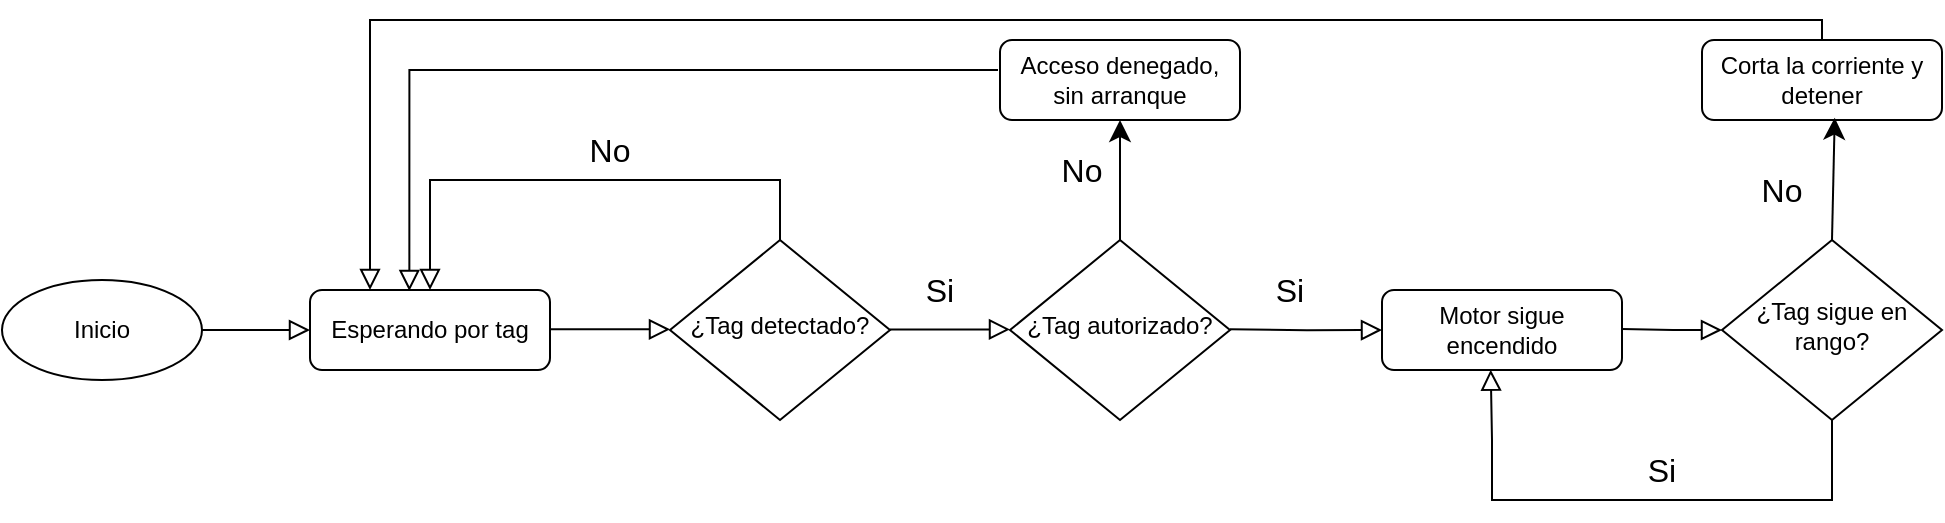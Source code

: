 <mxfile version="24.7.17" pages="3">
  <diagram id="C5RBs43oDa-KdzZeNtuy" name="Page-1">
    <mxGraphModel dx="2123" dy="714" grid="1" gridSize="10" guides="1" tooltips="1" connect="1" arrows="1" fold="1" page="1" pageScale="1" pageWidth="827" pageHeight="1169" math="0" shadow="0">
      <root>
        <mxCell id="WIyWlLk6GJQsqaUBKTNV-0" />
        <mxCell id="WIyWlLk6GJQsqaUBKTNV-1" parent="WIyWlLk6GJQsqaUBKTNV-0" />
        <mxCell id="WIyWlLk6GJQsqaUBKTNV-2" value="" style="rounded=0;html=1;jettySize=auto;orthogonalLoop=1;fontSize=11;endArrow=block;endFill=0;endSize=8;strokeWidth=1;shadow=0;labelBackgroundColor=none;edgeStyle=orthogonalEdgeStyle;" parent="WIyWlLk6GJQsqaUBKTNV-1" edge="1">
          <mxGeometry relative="1" as="geometry">
            <mxPoint x="-26" y="415" as="sourcePoint" />
            <mxPoint x="34" y="415" as="targetPoint" />
          </mxGeometry>
        </mxCell>
        <mxCell id="WIyWlLk6GJQsqaUBKTNV-7" value="Esperando por tag" style="rounded=1;whiteSpace=wrap;html=1;fontSize=12;glass=0;strokeWidth=1;shadow=0;" parent="WIyWlLk6GJQsqaUBKTNV-1" vertex="1">
          <mxGeometry x="34" y="395" width="120" height="40" as="geometry" />
        </mxCell>
        <mxCell id="WIyWlLk6GJQsqaUBKTNV-10" value="¿Tag detectado?" style="rhombus;whiteSpace=wrap;html=1;shadow=0;fontFamily=Helvetica;fontSize=12;align=center;strokeWidth=1;spacing=6;spacingTop=-4;" parent="WIyWlLk6GJQsqaUBKTNV-1" vertex="1">
          <mxGeometry x="214" y="370" width="110" height="90" as="geometry" />
        </mxCell>
        <mxCell id="WgCrSwJNk1C0Lviw78UZ-2" value="" style="rounded=0;html=1;jettySize=auto;orthogonalLoop=1;fontSize=11;endArrow=block;endFill=0;endSize=8;strokeWidth=1;shadow=0;labelBackgroundColor=none;edgeStyle=orthogonalEdgeStyle;" edge="1" parent="WIyWlLk6GJQsqaUBKTNV-1">
          <mxGeometry relative="1" as="geometry">
            <mxPoint x="494" y="414.58" as="sourcePoint" />
            <mxPoint x="570" y="415" as="targetPoint" />
          </mxGeometry>
        </mxCell>
        <mxCell id="WgCrSwJNk1C0Lviw78UZ-28" style="edgeStyle=none;curved=1;rounded=0;orthogonalLoop=1;jettySize=auto;html=1;exitX=0.5;exitY=0;exitDx=0;exitDy=0;entryX=0.5;entryY=1;entryDx=0;entryDy=0;fontSize=12;startSize=8;endSize=8;" edge="1" parent="WIyWlLk6GJQsqaUBKTNV-1" source="WgCrSwJNk1C0Lviw78UZ-3" target="WgCrSwJNk1C0Lviw78UZ-8">
          <mxGeometry relative="1" as="geometry" />
        </mxCell>
        <mxCell id="WgCrSwJNk1C0Lviw78UZ-3" value="¿Tag autorizado?" style="rhombus;whiteSpace=wrap;html=1;shadow=0;fontFamily=Helvetica;fontSize=12;align=center;strokeWidth=1;spacing=6;spacingTop=-4;" vertex="1" parent="WIyWlLk6GJQsqaUBKTNV-1">
          <mxGeometry x="384" y="370" width="110" height="90" as="geometry" />
        </mxCell>
        <mxCell id="WgCrSwJNk1C0Lviw78UZ-5" value="Inicio" style="ellipse;whiteSpace=wrap;html=1;" vertex="1" parent="WIyWlLk6GJQsqaUBKTNV-1">
          <mxGeometry x="-120" y="390" width="100" height="50" as="geometry" />
        </mxCell>
        <mxCell id="WgCrSwJNk1C0Lviw78UZ-7" value="" style="rounded=0;html=1;jettySize=auto;orthogonalLoop=1;fontSize=11;endArrow=block;endFill=0;endSize=8;strokeWidth=1;shadow=0;labelBackgroundColor=none;edgeStyle=orthogonalEdgeStyle;exitX=0.5;exitY=0;exitDx=0;exitDy=0;entryX=0.5;entryY=0;entryDx=0;entryDy=0;" edge="1" parent="WIyWlLk6GJQsqaUBKTNV-1" source="WIyWlLk6GJQsqaUBKTNV-10" target="WIyWlLk6GJQsqaUBKTNV-7">
          <mxGeometry relative="1" as="geometry">
            <mxPoint x="264.0" y="340" as="sourcePoint" />
            <mxPoint x="74" y="270" as="targetPoint" />
            <Array as="points">
              <mxPoint x="269" y="340" />
              <mxPoint x="94" y="340" />
            </Array>
          </mxGeometry>
        </mxCell>
        <mxCell id="WgCrSwJNk1C0Lviw78UZ-8" value="Acceso denegado, sin arranque" style="rounded=1;whiteSpace=wrap;html=1;fontSize=12;glass=0;strokeWidth=1;shadow=0;" vertex="1" parent="WIyWlLk6GJQsqaUBKTNV-1">
          <mxGeometry x="379" y="270" width="120" height="40" as="geometry" />
        </mxCell>
        <mxCell id="WgCrSwJNk1C0Lviw78UZ-10" value="Si" style="text;html=1;align=center;verticalAlign=middle;whiteSpace=wrap;rounded=0;fontSize=16;" vertex="1" parent="WIyWlLk6GJQsqaUBKTNV-1">
          <mxGeometry x="319" y="380" width="60" height="30" as="geometry" />
        </mxCell>
        <mxCell id="WgCrSwJNk1C0Lviw78UZ-12" value="No" style="text;html=1;align=center;verticalAlign=middle;whiteSpace=wrap;rounded=0;fontSize=16;" vertex="1" parent="WIyWlLk6GJQsqaUBKTNV-1">
          <mxGeometry x="740" y="330" width="60" height="30" as="geometry" />
        </mxCell>
        <mxCell id="WgCrSwJNk1C0Lviw78UZ-13" value="Si" style="text;html=1;align=center;verticalAlign=middle;whiteSpace=wrap;rounded=0;fontSize=16;" vertex="1" parent="WIyWlLk6GJQsqaUBKTNV-1">
          <mxGeometry x="494" y="380" width="60" height="30" as="geometry" />
        </mxCell>
        <mxCell id="WgCrSwJNk1C0Lviw78UZ-14" value="No" style="text;html=1;align=center;verticalAlign=middle;whiteSpace=wrap;rounded=0;fontSize=16;" vertex="1" parent="WIyWlLk6GJQsqaUBKTNV-1">
          <mxGeometry x="154" y="310" width="60" height="30" as="geometry" />
        </mxCell>
        <mxCell id="WgCrSwJNk1C0Lviw78UZ-17" value="Motor sigue encendido" style="rounded=1;whiteSpace=wrap;html=1;fontSize=12;glass=0;strokeWidth=1;shadow=0;" vertex="1" parent="WIyWlLk6GJQsqaUBKTNV-1">
          <mxGeometry x="570" y="395" width="120" height="40" as="geometry" />
        </mxCell>
        <mxCell id="WgCrSwJNk1C0Lviw78UZ-18" value="¿Tag sigue en rango?" style="rhombus;whiteSpace=wrap;html=1;shadow=0;fontFamily=Helvetica;fontSize=12;align=center;strokeWidth=1;spacing=6;spacingTop=-4;" vertex="1" parent="WIyWlLk6GJQsqaUBKTNV-1">
          <mxGeometry x="740" y="370" width="110" height="90" as="geometry" />
        </mxCell>
        <mxCell id="WgCrSwJNk1C0Lviw78UZ-21" value="Si" style="text;html=1;align=center;verticalAlign=middle;whiteSpace=wrap;rounded=0;fontSize=16;" vertex="1" parent="WIyWlLk6GJQsqaUBKTNV-1">
          <mxGeometry x="680" y="470" width="60" height="30" as="geometry" />
        </mxCell>
        <mxCell id="WgCrSwJNk1C0Lviw78UZ-22" value="Corta la corriente y detener" style="rounded=1;whiteSpace=wrap;html=1;fontSize=12;glass=0;strokeWidth=1;shadow=0;" vertex="1" parent="WIyWlLk6GJQsqaUBKTNV-1">
          <mxGeometry x="730" y="270" width="120" height="40" as="geometry" />
        </mxCell>
        <mxCell id="WgCrSwJNk1C0Lviw78UZ-26" value="" style="rounded=0;html=1;jettySize=auto;orthogonalLoop=1;fontSize=11;endArrow=block;endFill=0;endSize=8;strokeWidth=1;shadow=0;labelBackgroundColor=none;edgeStyle=orthogonalEdgeStyle;" edge="1" parent="WIyWlLk6GJQsqaUBKTNV-1">
          <mxGeometry relative="1" as="geometry">
            <mxPoint x="154" y="414.64" as="sourcePoint" />
            <mxPoint x="214" y="414.64" as="targetPoint" />
          </mxGeometry>
        </mxCell>
        <mxCell id="WgCrSwJNk1C0Lviw78UZ-27" value="" style="rounded=0;html=1;jettySize=auto;orthogonalLoop=1;fontSize=11;endArrow=block;endFill=0;endSize=8;strokeWidth=1;shadow=0;labelBackgroundColor=none;edgeStyle=orthogonalEdgeStyle;" edge="1" parent="WIyWlLk6GJQsqaUBKTNV-1">
          <mxGeometry relative="1" as="geometry">
            <mxPoint x="324" y="414.71" as="sourcePoint" />
            <mxPoint x="384" y="414.71" as="targetPoint" />
          </mxGeometry>
        </mxCell>
        <mxCell id="WgCrSwJNk1C0Lviw78UZ-30" value="" style="rounded=0;html=1;jettySize=auto;orthogonalLoop=1;fontSize=11;endArrow=block;endFill=0;endSize=8;strokeWidth=1;shadow=0;labelBackgroundColor=none;edgeStyle=orthogonalEdgeStyle;entryX=0.414;entryY=0.013;entryDx=0;entryDy=0;entryPerimeter=0;" edge="1" parent="WIyWlLk6GJQsqaUBKTNV-1" target="WIyWlLk6GJQsqaUBKTNV-7">
          <mxGeometry relative="1" as="geometry">
            <mxPoint x="378" y="285" as="sourcePoint" />
            <mxPoint x="178" y="340" as="targetPoint" />
            <Array as="points">
              <mxPoint x="84" y="285" />
            </Array>
          </mxGeometry>
        </mxCell>
        <mxCell id="WgCrSwJNk1C0Lviw78UZ-32" value="" style="rounded=0;html=1;jettySize=auto;orthogonalLoop=1;fontSize=11;endArrow=block;endFill=0;endSize=8;strokeWidth=1;shadow=0;labelBackgroundColor=none;edgeStyle=orthogonalEdgeStyle;" edge="1" parent="WIyWlLk6GJQsqaUBKTNV-1">
          <mxGeometry relative="1" as="geometry">
            <mxPoint x="690" y="414.54" as="sourcePoint" />
            <mxPoint x="740" y="415" as="targetPoint" />
          </mxGeometry>
        </mxCell>
        <mxCell id="WgCrSwJNk1C0Lviw78UZ-33" style="edgeStyle=none;curved=1;rounded=0;orthogonalLoop=1;jettySize=auto;html=1;exitX=0.5;exitY=0;exitDx=0;exitDy=0;entryX=0.553;entryY=0.971;entryDx=0;entryDy=0;entryPerimeter=0;fontSize=12;startSize=8;endSize=8;" edge="1" parent="WIyWlLk6GJQsqaUBKTNV-1" source="WgCrSwJNk1C0Lviw78UZ-18" target="WgCrSwJNk1C0Lviw78UZ-22">
          <mxGeometry relative="1" as="geometry" />
        </mxCell>
        <mxCell id="WgCrSwJNk1C0Lviw78UZ-35" value="" style="rounded=0;html=1;jettySize=auto;orthogonalLoop=1;fontSize=11;endArrow=block;endFill=0;endSize=8;strokeWidth=1;shadow=0;labelBackgroundColor=none;edgeStyle=orthogonalEdgeStyle;exitX=0.5;exitY=0;exitDx=0;exitDy=0;entryX=0.25;entryY=0;entryDx=0;entryDy=0;" edge="1" parent="WIyWlLk6GJQsqaUBKTNV-1" source="WgCrSwJNk1C0Lviw78UZ-22" target="WIyWlLk6GJQsqaUBKTNV-7">
          <mxGeometry relative="1" as="geometry">
            <mxPoint x="364" y="234.5" as="sourcePoint" />
            <mxPoint x="70" y="390" as="targetPoint" />
            <Array as="points">
              <mxPoint x="790" y="260" />
              <mxPoint x="64" y="260" />
            </Array>
          </mxGeometry>
        </mxCell>
        <mxCell id="WgCrSwJNk1C0Lviw78UZ-36" value="No" style="text;html=1;align=center;verticalAlign=middle;whiteSpace=wrap;rounded=0;fontSize=16;" vertex="1" parent="WIyWlLk6GJQsqaUBKTNV-1">
          <mxGeometry x="390" y="320" width="60" height="30" as="geometry" />
        </mxCell>
        <mxCell id="WgCrSwJNk1C0Lviw78UZ-37" value="" style="rounded=0;html=1;jettySize=auto;orthogonalLoop=1;fontSize=11;endArrow=block;endFill=0;endSize=8;strokeWidth=1;shadow=0;labelBackgroundColor=none;edgeStyle=orthogonalEdgeStyle;exitX=0.5;exitY=1;exitDx=0;exitDy=0;entryX=0.453;entryY=0.996;entryDx=0;entryDy=0;entryPerimeter=0;" edge="1" parent="WIyWlLk6GJQsqaUBKTNV-1" source="WgCrSwJNk1C0Lviw78UZ-18" target="WgCrSwJNk1C0Lviw78UZ-17">
          <mxGeometry relative="1" as="geometry">
            <mxPoint x="800" y="530" as="sourcePoint" />
            <mxPoint x="640" y="470" as="targetPoint" />
            <Array as="points">
              <mxPoint x="795" y="500" />
              <mxPoint x="625" y="500" />
              <mxPoint x="625" y="470" />
              <mxPoint x="624" y="470" />
            </Array>
          </mxGeometry>
        </mxCell>
      </root>
    </mxGraphModel>
  </diagram>
  <diagram name="Copia de Page-1" id="m-dnNXUPtFriOFT18c0i">
    <mxGraphModel dx="1778" dy="506" grid="1" gridSize="10" guides="1" tooltips="1" connect="1" arrows="1" fold="1" page="1" pageScale="1" pageWidth="827" pageHeight="1169" math="0" shadow="0">
      <root>
        <mxCell id="1t54YwXjaeA_7Rw2D39V-0" />
        <mxCell id="1t54YwXjaeA_7Rw2D39V-1" parent="1t54YwXjaeA_7Rw2D39V-0" />
        <mxCell id="1t54YwXjaeA_7Rw2D39V-2" value="" style="rounded=0;html=1;jettySize=auto;orthogonalLoop=1;fontSize=11;endArrow=block;endFill=0;endSize=8;strokeWidth=1;shadow=0;labelBackgroundColor=none;edgeStyle=orthogonalEdgeStyle;" edge="1" parent="1t54YwXjaeA_7Rw2D39V-1">
          <mxGeometry relative="1" as="geometry">
            <mxPoint x="-410" y="410" as="sourcePoint" />
            <mxPoint x="-370" y="410" as="targetPoint" />
          </mxGeometry>
        </mxCell>
        <mxCell id="1t54YwXjaeA_7Rw2D39V-8" value="Inicio" style="ellipse;whiteSpace=wrap;html=1;" vertex="1" parent="1t54YwXjaeA_7Rw2D39V-1">
          <mxGeometry x="-450" y="392.5" width="40" height="35" as="geometry" />
        </mxCell>
        <mxCell id="1t54YwXjaeA_7Rw2D39V-26" value="" style="rounded=0;html=1;jettySize=auto;orthogonalLoop=1;fontSize=11;endArrow=block;endFill=0;endSize=8;strokeWidth=1;shadow=0;labelBackgroundColor=none;edgeStyle=orthogonalEdgeStyle;exitX=0.5;exitY=1;exitDx=0;exitDy=0;entryX=0.453;entryY=0.996;entryDx=0;entryDy=0;entryPerimeter=0;" edge="1" parent="1t54YwXjaeA_7Rw2D39V-1" source="1t54YwXjaeA_7Rw2D39V-16">
          <mxGeometry relative="1" as="geometry">
            <mxPoint x="800" y="530" as="sourcePoint" />
            <mxPoint x="624.36" y="434.84" as="targetPoint" />
            <Array as="points">
              <mxPoint x="795" y="500" />
              <mxPoint x="625" y="500" />
              <mxPoint x="625" y="470" />
              <mxPoint x="624" y="470" />
            </Array>
          </mxGeometry>
        </mxCell>
        <mxCell id="OhXqeRIGOG2deTX80ve6-9" value="Si" style="text;html=1;align=center;verticalAlign=middle;whiteSpace=wrap;rounded=0;fontSize=16;" vertex="1" parent="1t54YwXjaeA_7Rw2D39V-1">
          <mxGeometry x="-330" y="345" width="60" height="30" as="geometry" />
        </mxCell>
        <mxCell id="OhXqeRIGOG2deTX80ve6-27" value="¿Primera ejecución?" style="rhombus;whiteSpace=wrap;html=1;shadow=0;fontFamily=Helvetica;fontSize=12;align=center;strokeWidth=1;spacing=6;spacingTop=-4;" vertex="1" parent="1t54YwXjaeA_7Rw2D39V-1">
          <mxGeometry x="-370" y="370" width="90" height="80" as="geometry" />
        </mxCell>
        <mxCell id="OhXqeRIGOG2deTX80ve6-29" value="" style="rounded=0;html=1;jettySize=auto;orthogonalLoop=1;fontSize=11;endArrow=block;endFill=0;endSize=8;strokeWidth=1;shadow=0;labelBackgroundColor=none;edgeStyle=orthogonalEdgeStyle;" edge="1" parent="1t54YwXjaeA_7Rw2D39V-1">
          <mxGeometry relative="1" as="geometry">
            <mxPoint x="60" y="380" as="sourcePoint" />
            <mxPoint x="-60" y="395" as="targetPoint" />
            <Array as="points">
              <mxPoint x="60" y="376" />
              <mxPoint x="60" y="315" />
              <mxPoint x="-60" y="315" />
            </Array>
          </mxGeometry>
        </mxCell>
        <mxCell id="OhXqeRIGOG2deTX80ve6-30" value="No" style="text;html=1;align=center;verticalAlign=middle;whiteSpace=wrap;rounded=0;fontSize=16;" vertex="1" parent="1t54YwXjaeA_7Rw2D39V-1">
          <mxGeometry x="10" y="320" width="60" height="30" as="geometry" />
        </mxCell>
        <mxCell id="OhXqeRIGOG2deTX80ve6-32" value="" style="rounded=0;html=1;jettySize=auto;orthogonalLoop=1;fontSize=11;endArrow=block;endFill=0;endSize=8;strokeWidth=1;shadow=0;labelBackgroundColor=none;edgeStyle=orthogonalEdgeStyle;" edge="1" parent="1t54YwXjaeA_7Rw2D39V-1">
          <mxGeometry relative="1" as="geometry">
            <mxPoint x="100" y="414.71" as="sourcePoint" />
            <mxPoint x="160" y="414.71" as="targetPoint" />
            <Array as="points">
              <mxPoint x="121" y="415.05" />
              <mxPoint x="121" y="415.05" />
            </Array>
          </mxGeometry>
        </mxCell>
        <mxCell id="OhXqeRIGOG2deTX80ve6-33" value="Si" style="text;html=1;align=center;verticalAlign=middle;whiteSpace=wrap;rounded=0;fontSize=16;" vertex="1" parent="1t54YwXjaeA_7Rw2D39V-1">
          <mxGeometry x="91" y="380" width="60" height="30" as="geometry" />
        </mxCell>
        <mxCell id="OhXqeRIGOG2deTX80ve6-35" value="Inicialización LoRaWAN" style="rounded=1;whiteSpace=wrap;html=1;fontSize=12;glass=0;strokeWidth=1;shadow=0;" vertex="1" parent="1t54YwXjaeA_7Rw2D39V-1">
          <mxGeometry x="-370" y="310" width="90" height="35" as="geometry" />
        </mxCell>
        <mxCell id="OhXqeRIGOG2deTX80ve6-40" value="Esperar siguiente ciclo" style="rounded=1;whiteSpace=wrap;html=1;fontSize=12;glass=0;strokeWidth=1;shadow=0;" vertex="1" parent="1t54YwXjaeA_7Rw2D39V-1">
          <mxGeometry x="-100" y="395" width="80" height="35" as="geometry" />
        </mxCell>
        <mxCell id="OhXqeRIGOG2deTX80ve6-41" value="" style="rounded=0;html=1;jettySize=auto;orthogonalLoop=1;fontSize=11;endArrow=block;endFill=0;endSize=8;strokeWidth=1;shadow=0;labelBackgroundColor=none;edgeStyle=orthogonalEdgeStyle;entryX=0;entryY=1;entryDx=0;entryDy=0;" edge="1" parent="1t54YwXjaeA_7Rw2D39V-1">
          <mxGeometry relative="1" as="geometry">
            <mxPoint x="-139.99" y="410" as="sourcePoint" />
            <mxPoint x="-100" y="410" as="targetPoint" />
            <Array as="points">
              <mxPoint x="-139.99" y="410" />
            </Array>
          </mxGeometry>
        </mxCell>
        <mxCell id="OhXqeRIGOG2deTX80ve6-43" value="¿GPS ajustado?" style="rhombus;whiteSpace=wrap;html=1;shadow=0;fontFamily=Helvetica;fontSize=12;align=center;strokeWidth=1;spacing=6;spacingTop=-4;" vertex="1" parent="1t54YwXjaeA_7Rw2D39V-1">
          <mxGeometry x="20" y="380" width="80" height="70" as="geometry" />
        </mxCell>
        <mxCell id="OhXqeRIGOG2deTX80ve6-47" value="" style="rounded=0;html=1;jettySize=auto;orthogonalLoop=1;fontSize=11;endArrow=block;endFill=0;endSize=8;strokeWidth=1;shadow=0;labelBackgroundColor=none;edgeStyle=orthogonalEdgeStyle;" edge="1" parent="1t54YwXjaeA_7Rw2D39V-1">
          <mxGeometry relative="1" as="geometry">
            <mxPoint x="-20" y="414.76" as="sourcePoint" />
            <mxPoint x="20" y="415" as="targetPoint" />
          </mxGeometry>
        </mxCell>
        <mxCell id="OhXqeRIGOG2deTX80ve6-48" value="Preparar datos GPS" style="rounded=1;whiteSpace=wrap;html=1;fontSize=12;glass=0;strokeWidth=1;shadow=0;" vertex="1" parent="1t54YwXjaeA_7Rw2D39V-1">
          <mxGeometry x="166" y="395" width="74" height="40" as="geometry" />
        </mxCell>
        <mxCell id="OhXqeRIGOG2deTX80ve6-49" value="Enviar Datos" style="rounded=1;whiteSpace=wrap;html=1;fontSize=12;glass=0;strokeWidth=1;shadow=0;" vertex="1" parent="1t54YwXjaeA_7Rw2D39V-1">
          <mxGeometry x="270" y="430" width="42" height="40" as="geometry" />
        </mxCell>
        <mxCell id="OhXqeRIGOG2deTX80ve6-51" value="" style="rounded=0;html=1;jettySize=auto;orthogonalLoop=1;fontSize=11;endArrow=block;endFill=0;endSize=8;strokeWidth=1;shadow=0;labelBackgroundColor=none;edgeStyle=orthogonalEdgeStyle;entryX=0.5;entryY=0;entryDx=0;entryDy=0;" edge="1" parent="1t54YwXjaeA_7Rw2D39V-1" target="OhXqeRIGOG2deTX80ve6-49">
          <mxGeometry relative="1" as="geometry">
            <mxPoint x="240" y="414.8" as="sourcePoint" />
            <mxPoint x="273" y="415.09" as="targetPoint" />
            <Array as="points">
              <mxPoint x="240" y="410" />
              <mxPoint x="291" y="410" />
            </Array>
          </mxGeometry>
        </mxCell>
        <mxCell id="OhXqeRIGOG2deTX80ve6-56" value="Programar próxima transmisión" style="rounded=1;whiteSpace=wrap;html=1;fontSize=12;glass=0;strokeWidth=1;shadow=0;" vertex="1" parent="1t54YwXjaeA_7Rw2D39V-1">
          <mxGeometry x="149" y="457.5" width="108" height="35" as="geometry" />
        </mxCell>
        <mxCell id="OhXqeRIGOG2deTX80ve6-57" value="" style="rounded=0;html=1;jettySize=auto;orthogonalLoop=1;fontSize=11;endArrow=block;endFill=0;endSize=8;strokeWidth=1;shadow=0;labelBackgroundColor=none;edgeStyle=orthogonalEdgeStyle;" edge="1" parent="1t54YwXjaeA_7Rw2D39V-1">
          <mxGeometry relative="1" as="geometry">
            <mxPoint x="290" y="470.0" as="sourcePoint" />
            <mxPoint x="260" y="480" as="targetPoint" />
            <Array as="points">
              <mxPoint x="290" y="480" />
            </Array>
          </mxGeometry>
        </mxCell>
        <mxCell id="OhXqeRIGOG2deTX80ve6-58" value="Entrar en modo sueño" style="rounded=1;whiteSpace=wrap;html=1;fontSize=12;glass=0;strokeWidth=1;shadow=0;" vertex="1" parent="1t54YwXjaeA_7Rw2D39V-1">
          <mxGeometry x="10" y="460" width="96" height="30" as="geometry" />
        </mxCell>
        <mxCell id="OhXqeRIGOG2deTX80ve6-60" value="" style="rounded=0;html=1;jettySize=auto;orthogonalLoop=1;fontSize=11;endArrow=block;endFill=0;endSize=8;strokeWidth=1;shadow=0;labelBackgroundColor=none;edgeStyle=orthogonalEdgeStyle;" edge="1" parent="1t54YwXjaeA_7Rw2D39V-1">
          <mxGeometry relative="1" as="geometry">
            <mxPoint x="10" y="480" as="sourcePoint" />
            <mxPoint x="-51.92" y="429.97" as="targetPoint" />
            <Array as="points">
              <mxPoint x="-52" y="480" />
            </Array>
          </mxGeometry>
        </mxCell>
        <mxCell id="OhXqeRIGOG2deTX80ve6-62" value="" style="rounded=0;html=1;jettySize=auto;orthogonalLoop=1;fontSize=11;endArrow=block;endFill=0;endSize=8;strokeWidth=1;shadow=0;labelBackgroundColor=none;edgeStyle=orthogonalEdgeStyle;" edge="1" parent="1t54YwXjaeA_7Rw2D39V-1">
          <mxGeometry relative="1" as="geometry">
            <mxPoint x="-325" y="370" as="sourcePoint" />
            <mxPoint x="-325.24" y="345" as="targetPoint" />
          </mxGeometry>
        </mxCell>
        <mxCell id="OhXqeRIGOG2deTX80ve6-63" value="Intenta unirse a la red&amp;nbsp;" style="rounded=1;whiteSpace=wrap;html=1;fontSize=12;glass=0;strokeWidth=1;shadow=0;" vertex="1" parent="1t54YwXjaeA_7Rw2D39V-1">
          <mxGeometry x="-240" y="310" width="80" height="35" as="geometry" />
        </mxCell>
        <mxCell id="OhXqeRIGOG2deTX80ve6-64" value="¿Se unió a la red ?" style="rhombus;whiteSpace=wrap;html=1;shadow=0;fontFamily=Helvetica;fontSize=12;align=center;strokeWidth=1;spacing=6;spacingTop=-4;" vertex="1" parent="1t54YwXjaeA_7Rw2D39V-1">
          <mxGeometry x="-220" y="375" width="80" height="70" as="geometry" />
        </mxCell>
        <mxCell id="OhXqeRIGOG2deTX80ve6-70" value="No" style="text;html=1;align=center;verticalAlign=middle;whiteSpace=wrap;rounded=0;fontSize=16;" vertex="1" parent="1t54YwXjaeA_7Rw2D39V-1">
          <mxGeometry x="-280" y="375" width="60" height="30" as="geometry" />
        </mxCell>
        <mxCell id="OhXqeRIGOG2deTX80ve6-73" value="Si" style="text;html=1;align=center;verticalAlign=middle;whiteSpace=wrap;rounded=0;fontSize=16;" vertex="1" parent="1t54YwXjaeA_7Rw2D39V-1">
          <mxGeometry x="-160" y="380" width="60" height="30" as="geometry" />
        </mxCell>
        <mxCell id="OhXqeRIGOG2deTX80ve6-74" value="" style="rounded=0;html=1;jettySize=auto;orthogonalLoop=1;fontSize=11;endArrow=block;endFill=0;endSize=8;strokeWidth=1;shadow=0;labelBackgroundColor=none;edgeStyle=orthogonalEdgeStyle;exitX=0.5;exitY=1;exitDx=0;exitDy=0;" edge="1" parent="1t54YwXjaeA_7Rw2D39V-1" source="OhXqeRIGOG2deTX80ve6-27">
          <mxGeometry relative="1" as="geometry">
            <mxPoint x="-470" y="450" as="sourcePoint" />
            <mxPoint x="-70" y="430" as="targetPoint" />
            <Array as="points">
              <mxPoint x="-325" y="480" />
              <mxPoint x="-70" y="480" />
            </Array>
          </mxGeometry>
        </mxCell>
        <mxCell id="OhXqeRIGOG2deTX80ve6-75" value="No" style="text;html=1;align=center;verticalAlign=middle;whiteSpace=wrap;rounded=0;fontSize=16;" vertex="1" parent="1t54YwXjaeA_7Rw2D39V-1">
          <mxGeometry x="-330" y="450" width="60" height="30" as="geometry" />
        </mxCell>
        <mxCell id="OhXqeRIGOG2deTX80ve6-78" value="" style="rounded=0;html=1;jettySize=auto;orthogonalLoop=1;fontSize=11;endArrow=block;endFill=0;endSize=8;strokeWidth=1;shadow=0;labelBackgroundColor=none;edgeStyle=orthogonalEdgeStyle;entryX=0;entryY=0.5;entryDx=0;entryDy=0;" edge="1" parent="1t54YwXjaeA_7Rw2D39V-1" target="OhXqeRIGOG2deTX80ve6-63">
          <mxGeometry relative="1" as="geometry">
            <mxPoint x="-280" y="327.26" as="sourcePoint" />
            <mxPoint x="-230" y="327.26" as="targetPoint" />
            <Array as="points" />
          </mxGeometry>
        </mxCell>
        <mxCell id="OhXqeRIGOG2deTX80ve6-81" value="" style="rounded=0;html=1;jettySize=auto;orthogonalLoop=1;fontSize=11;endArrow=block;endFill=0;endSize=8;strokeWidth=1;shadow=0;labelBackgroundColor=none;edgeStyle=orthogonalEdgeStyle;" edge="1" parent="1t54YwXjaeA_7Rw2D39V-1">
          <mxGeometry relative="1" as="geometry">
            <mxPoint x="126" y="474.8" as="sourcePoint" />
            <mxPoint x="106" y="474.8" as="targetPoint" />
            <Array as="points">
              <mxPoint x="147" y="475.14" />
              <mxPoint x="147" y="475.14" />
            </Array>
          </mxGeometry>
        </mxCell>
        <mxCell id="OhXqeRIGOG2deTX80ve6-82" value="" style="rounded=0;html=1;jettySize=auto;orthogonalLoop=1;fontSize=11;endArrow=block;endFill=0;endSize=8;strokeWidth=1;shadow=0;labelBackgroundColor=none;edgeStyle=orthogonalEdgeStyle;exitX=0.75;exitY=1;exitDx=0;exitDy=0;" edge="1" parent="1t54YwXjaeA_7Rw2D39V-1" source="OhXqeRIGOG2deTX80ve6-63">
          <mxGeometry relative="1" as="geometry">
            <mxPoint x="-180" y="350" as="sourcePoint" />
            <mxPoint x="-180.12" y="375" as="targetPoint" />
            <Array as="points" />
          </mxGeometry>
        </mxCell>
        <mxCell id="OhXqeRIGOG2deTX80ve6-83" value="" style="rounded=0;html=1;jettySize=auto;orthogonalLoop=1;fontSize=11;endArrow=block;endFill=0;endSize=8;strokeWidth=1;shadow=0;labelBackgroundColor=none;edgeStyle=orthogonalEdgeStyle;" edge="1" parent="1t54YwXjaeA_7Rw2D39V-1">
          <mxGeometry relative="1" as="geometry">
            <mxPoint x="-219.99" y="409.98" as="sourcePoint" />
            <mxPoint x="-230" y="350" as="targetPoint" />
            <Array as="points">
              <mxPoint x="-230" y="410" />
              <mxPoint x="-230" y="350" />
            </Array>
          </mxGeometry>
        </mxCell>
      </root>
    </mxGraphModel>
  </diagram>
  <diagram name="Copia de Copia de Page-1" id="6Bkb2OfYodkuCXCc8HUw">
    <mxGraphModel dx="1191" dy="714" grid="1" gridSize="10" guides="1" tooltips="1" connect="1" arrows="1" fold="1" page="1" pageScale="1" pageWidth="827" pageHeight="1169" math="0" shadow="0">
      <root>
        <mxCell id="uNVVdMzDD8pvSfXmb_Ec-0" />
        <mxCell id="uNVVdMzDD8pvSfXmb_Ec-1" parent="uNVVdMzDD8pvSfXmb_Ec-0" />
        <mxCell id="uNVVdMzDD8pvSfXmb_Ec-2" value="" style="rounded=0;html=1;jettySize=auto;orthogonalLoop=1;fontSize=11;endArrow=block;endFill=0;endSize=8;strokeWidth=1;shadow=0;labelBackgroundColor=none;edgeStyle=orthogonalEdgeStyle;" edge="1" parent="uNVVdMzDD8pvSfXmb_Ec-1">
          <mxGeometry relative="1" as="geometry">
            <mxPoint x="70" y="413.75" as="sourcePoint" />
            <mxPoint x="110" y="413.75" as="targetPoint" />
          </mxGeometry>
        </mxCell>
        <mxCell id="uNVVdMzDD8pvSfXmb_Ec-3" value="Inicio" style="ellipse;whiteSpace=wrap;html=1;" vertex="1" parent="uNVVdMzDD8pvSfXmb_Ec-1">
          <mxGeometry x="30" y="396.25" width="40" height="35" as="geometry" />
        </mxCell>
        <mxCell id="uNVVdMzDD8pvSfXmb_Ec-12" value="Obtener datos de geolocalización del módulo GNSS" style="rounded=1;whiteSpace=wrap;html=1;fontSize=12;glass=0;strokeWidth=1;shadow=0;" vertex="1" parent="uNVVdMzDD8pvSfXmb_Ec-1">
          <mxGeometry x="110" y="390" width="100" height="47.5" as="geometry" />
        </mxCell>
        <mxCell id="uNVVdMzDD8pvSfXmb_Ec-16" value="Decodificar mensaje" style="rounded=1;whiteSpace=wrap;html=1;fontSize=12;glass=0;strokeWidth=1;shadow=0;" vertex="1" parent="uNVVdMzDD8pvSfXmb_Ec-1">
          <mxGeometry x="530" y="393.75" width="74" height="40" as="geometry" />
        </mxCell>
        <mxCell id="z8dzzNgCCm-U4el5pWaH-13" value="" style="rounded=0;html=1;jettySize=auto;orthogonalLoop=1;fontSize=11;endArrow=block;endFill=0;endSize=8;strokeWidth=1;shadow=0;labelBackgroundColor=none;edgeStyle=orthogonalEdgeStyle;" edge="1" parent="uNVVdMzDD8pvSfXmb_Ec-1">
          <mxGeometry relative="1" as="geometry">
            <mxPoint x="210" y="413.75" as="sourcePoint" />
            <mxPoint x="250" y="413.75" as="targetPoint" />
          </mxGeometry>
        </mxCell>
        <mxCell id="z8dzzNgCCm-U4el5pWaH-14" value="Transmitir datos a la red helium" style="rounded=1;whiteSpace=wrap;html=1;fontSize=12;glass=0;strokeWidth=1;shadow=0;" vertex="1" parent="uNVVdMzDD8pvSfXmb_Ec-1">
          <mxGeometry x="250" y="396.25" width="100" height="35" as="geometry" />
        </mxCell>
        <mxCell id="z8dzzNgCCm-U4el5pWaH-15" value="" style="rounded=0;html=1;jettySize=auto;orthogonalLoop=1;fontSize=11;endArrow=block;endFill=0;endSize=8;strokeWidth=1;shadow=0;labelBackgroundColor=none;edgeStyle=orthogonalEdgeStyle;" edge="1" parent="uNVVdMzDD8pvSfXmb_Ec-1">
          <mxGeometry relative="1" as="geometry">
            <mxPoint x="349" y="413.75" as="sourcePoint" />
            <mxPoint x="389" y="413.75" as="targetPoint" />
          </mxGeometry>
        </mxCell>
        <mxCell id="z8dzzNgCCm-U4el5pWaH-16" value="Enviar datos al servidor ThingsBoard vía MQTT" style="rounded=1;whiteSpace=wrap;html=1;fontSize=12;glass=0;strokeWidth=1;shadow=0;" vertex="1" parent="uNVVdMzDD8pvSfXmb_Ec-1">
          <mxGeometry x="390" y="380" width="100" height="67.5" as="geometry" />
        </mxCell>
        <mxCell id="z8dzzNgCCm-U4el5pWaH-17" value="" style="rounded=0;html=1;jettySize=auto;orthogonalLoop=1;fontSize=11;endArrow=block;endFill=0;endSize=8;strokeWidth=1;shadow=0;labelBackgroundColor=none;edgeStyle=orthogonalEdgeStyle;" edge="1" parent="uNVVdMzDD8pvSfXmb_Ec-1">
          <mxGeometry relative="1" as="geometry">
            <mxPoint x="489" y="413.75" as="sourcePoint" />
            <mxPoint x="529" y="413.75" as="targetPoint" />
          </mxGeometry>
        </mxCell>
        <mxCell id="z8dzzNgCCm-U4el5pWaH-18" value="Procesar y visualizar datos en el tablero de ThingsBoard" style="rounded=1;whiteSpace=wrap;html=1;fontSize=12;glass=0;strokeWidth=1;shadow=0;" vertex="1" parent="uNVVdMzDD8pvSfXmb_Ec-1">
          <mxGeometry x="650" y="385" width="100" height="57.5" as="geometry" />
        </mxCell>
        <mxCell id="z8dzzNgCCm-U4el5pWaH-19" value="" style="rounded=0;html=1;jettySize=auto;orthogonalLoop=1;fontSize=11;endArrow=block;endFill=0;endSize=8;strokeWidth=1;shadow=0;labelBackgroundColor=none;edgeStyle=orthogonalEdgeStyle;entryX=0;entryY=0.5;entryDx=0;entryDy=0;" edge="1" parent="uNVVdMzDD8pvSfXmb_Ec-1" target="z8dzzNgCCm-U4el5pWaH-18">
          <mxGeometry relative="1" as="geometry">
            <mxPoint x="604" y="413.52" as="sourcePoint" />
            <mxPoint x="644" y="413.52" as="targetPoint" />
          </mxGeometry>
        </mxCell>
      </root>
    </mxGraphModel>
  </diagram>
</mxfile>

